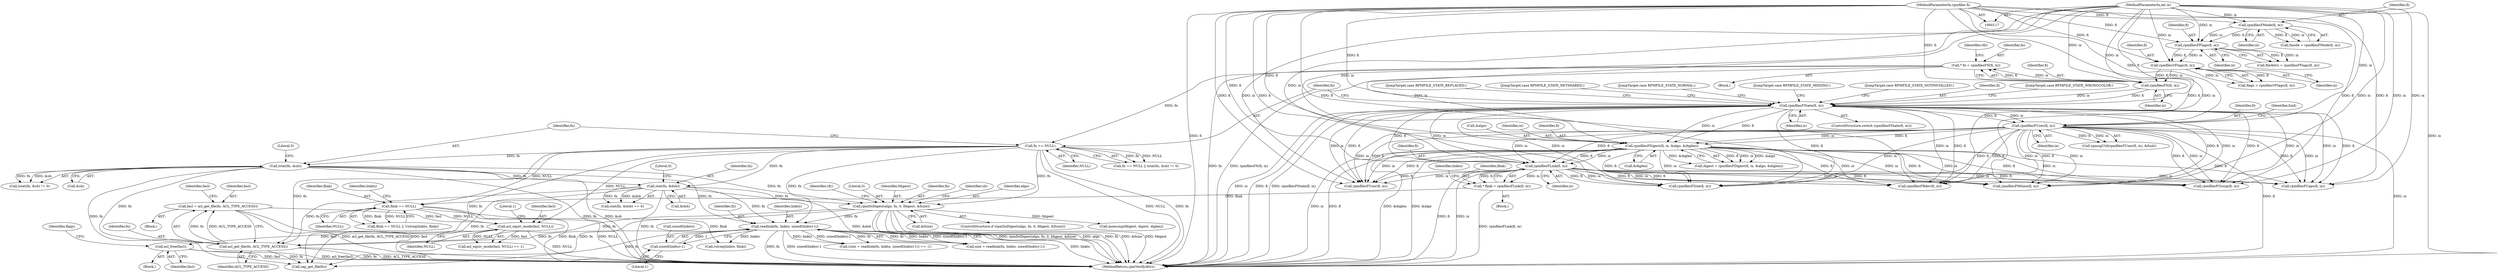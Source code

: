 digraph "0_rpm_c815822c8bdb138066ff58c624ae83e3a12ebfa9@API" {
"1000473" [label="(Call,acl_free(facl))"];
"1000465" [label="(Call,acl_equiv_mode(facl, NULL))"];
"1000455" [label="(Call,facl = acl_get_file(fn, ACL_TYPE_ACCESS))"];
"1000457" [label="(Call,acl_get_file(fn, ACL_TYPE_ACCESS))"];
"1000364" [label="(Call,readlink(fn, linkto, sizeof(linkto)-1))"];
"1000186" [label="(Call,lstat(fn, &sb))"];
"1000182" [label="(Call,fn == NULL)"];
"1000141" [label="(Call,* fn = rpmfilesFN(fi, ix))"];
"1000143" [label="(Call,rpmfilesFN(fi, ix))"];
"1000137" [label="(Call,rpmfilesVFlags(fi, ix))"];
"1000131" [label="(Call,rpmfilesFFlags(fi, ix))"];
"1000125" [label="(Call,rpmfilesFMode(fi, ix))"];
"1000118" [label="(MethodParameterIn,rpmfiles fi)"];
"1000119" [label="(MethodParameterIn,int ix)"];
"1000209" [label="(Call,stat(fn, &dsb))"];
"1000317" [label="(Call,rpmDoDigest(algo, fn, 0, fdigest, &fsize))"];
"1000367" [label="(Call,sizeof(linkto)-1)"];
"1000393" [label="(Call,flink == NULL)"];
"1000381" [label="(Call,* flink = rpmfilesFLink(fi, ix))"];
"1000383" [label="(Call,rpmfilesFLink(fi, ix))"];
"1000306" [label="(Call,rpmfilesFDigest(fi, ix, &algo, &diglen))"];
"1000152" [label="(Call,rpmfilesFState(fi, ix))"];
"1000230" [label="(Call,rpmfilesFUser(fi, ix))"];
"1000177" [label="(JumpTarget,case RPMFILE_STATE_NORMAL:)"];
"1000231" [label="(Identifier,fi)"];
"1000229" [label="(Call,rpmugUid(rpmfilesFUser(fi, ix), &fuid))"];
"1000383" [label="(Call,rpmfilesFLink(fi, ix))"];
"1000321" [label="(Identifier,fdigest)"];
"1000152" [label="(Call,rpmfilesFState(fi, ix))"];
"1000322" [label="(Call,&fsize)"];
"1000118" [label="(MethodParameterIn,rpmfiles fi)"];
"1000133" [label="(Identifier,ix)"];
"1000543" [label="(Call,rpmfilesFCaps(fi, ix))"];
"1000210" [label="(Identifier,fn)"];
"1000522" [label="(Call,rpmfilesFRdev(fi, ix))"];
"1000413" [label="(Call,rpmfilesFSize(fi, ix))"];
"1000178" [label="(JumpTarget,case RPMFILE_STATE_MISSING:)"];
"1000137" [label="(Call,rpmfilesVFlags(fi, ix))"];
"1000129" [label="(Call,fileAttrs = rpmfilesFFlags(fi, ix))"];
"1000149" [label="(Identifier,vfy)"];
"1000188" [label="(Call,&sb)"];
"1000455" [label="(Call,facl = acl_get_file(fn, ACL_TYPE_ACCESS))"];
"1000123" [label="(Call,fmode = rpmfilesFMode(fi, ix))"];
"1000370" [label="(Literal,1)"];
"1000157" [label="(JumpTarget,case RPMFILE_STATE_NOTINSTALLED:)"];
"1000132" [label="(Identifier,fi)"];
"1000309" [label="(Call,&algo)"];
"1000127" [label="(Identifier,ix)"];
"1000234" [label="(Identifier,fuid)"];
"1000317" [label="(Call,rpmDoDigest(algo, fn, 0, fdigest, &fsize))"];
"1000319" [label="(Identifier,fn)"];
"1000316" [label="(ControlStructure,if (rpmDoDigest(algo, fn, 0, fdigest, &fsize)))"];
"1000311" [label="(Call,&diglen)"];
"1000381" [label="(Call,* flink = rpmfilesFLink(fi, ix))"];
"1000394" [label="(Identifier,flink)"];
"1000465" [label="(Call,acl_equiv_mode(facl, NULL))"];
"1000230" [label="(Call,rpmfilesFUser(fi, ix))"];
"1000393" [label="(Call,flink == NULL)"];
"1000474" [label="(Identifier,facl)"];
"1000144" [label="(Identifier,fi)"];
"1000125" [label="(Call,rpmfilesFMode(fi, ix))"];
"1000398" [label="(Identifier,linkto)"];
"1000466" [label="(Identifier,facl)"];
"1000131" [label="(Call,rpmfilesFFlags(fi, ix))"];
"1000190" [label="(Literal,0)"];
"1000462" [label="(Block,)"];
"1000459" [label="(Identifier,ACL_TYPE_ACCESS)"];
"1000334" [label="(Identifier,sb)"];
"1000138" [label="(Identifier,fi)"];
"1000473" [label="(Call,acl_free(facl))"];
"1000304" [label="(Call,digest = rpmfilesFDigest(fi, ix, &algo, &diglen))"];
"1000143" [label="(Call,rpmfilesFN(fi, ix))"];
"1000308" [label="(Identifier,ix)"];
"1000184" [label="(Identifier,NULL)"];
"1000367" [label="(Call,sizeof(linkto)-1)"];
"1000141" [label="(Call,* fn = rpmfilesFN(fi, ix))"];
"1000392" [label="(Call,flink == NULL || !rstreq(linkto, flink))"];
"1000397" [label="(Call,rstreq(linkto, flink))"];
"1000139" [label="(Identifier,ix)"];
"1000232" [label="(Identifier,ix)"];
"1000183" [label="(Identifier,fn)"];
"1000395" [label="(Identifier,NULL)"];
"1000307" [label="(Identifier,fi)"];
"1000318" [label="(Identifier,algo)"];
"1000126" [label="(Identifier,fi)"];
"1000457" [label="(Call,acl_get_file(fn, ACL_TYPE_ACCESS))"];
"1000680" [label="(Call,rpmfilesFGroup(fi, ix))"];
"1000458" [label="(Identifier,fn)"];
"1000588" [label="(Call,rpmfilesFMtime(fi, ix))"];
"1000456" [label="(Identifier,facl)"];
"1000213" [label="(Literal,0)"];
"1000385" [label="(Identifier,ix)"];
"1000364" [label="(Call,readlink(fn, linkto, sizeof(linkto)-1))"];
"1000208" [label="(Call,stat(fn, &dsb) == 0)"];
"1000154" [label="(Identifier,ix)"];
"1000186" [label="(Call,lstat(fn, &sb))"];
"1000362" [label="(Call,size = readlink(fn, linkto, sizeof(linkto)-1))"];
"1000306" [label="(Call,rpmfilesFDigest(fi, ix, &algo, &diglen))"];
"1000379" [label="(Block,)"];
"1000366" [label="(Identifier,linkto)"];
"1000326" [label="(Identifier,vfy)"];
"1000368" [label="(Call,sizeof(linkto))"];
"1000121" [label="(Block,)"];
"1000153" [label="(Identifier,fi)"];
"1000185" [label="(Call,lstat(fn, &sb) != 0)"];
"1000423" [label="(Block,)"];
"1000556" [label="(Call,cap_get_file(fn))"];
"1000384" [label="(Identifier,fi)"];
"1000135" [label="(Call,flags = rpmfilesVFlags(fi, ix))"];
"1000382" [label="(Identifier,flink)"];
"1000182" [label="(Call,fn == NULL)"];
"1000165" [label="(JumpTarget,case RPMFILE_STATE_WRONGCOLOR:)"];
"1000388" [label="(Identifier,linkto)"];
"1000160" [label="(JumpTarget,case RPMFILE_STATE_REPLACED:)"];
"1000187" [label="(Identifier,fn)"];
"1000464" [label="(Call,acl_equiv_mode(facl, NULL) == 1)"];
"1000365" [label="(Identifier,fn)"];
"1000361" [label="(Call,(size = readlink(fn, linkto, sizeof(linkto)-1)) == -1)"];
"1000461" [label="(Identifier,facl)"];
"1000468" [label="(Literal,1)"];
"1000209" [label="(Call,stat(fn, &dsb))"];
"1000338" [label="(Call,memcmp(fdigest, digest, diglen))"];
"1000151" [label="(ControlStructure,switch (rpmfilesFState(fi, ix)))"];
"1000181" [label="(Call,fn == NULL || lstat(fn, &sb) != 0)"];
"1000610" [label="(Call,rpmfilesFUser(fi, ix))"];
"1000738" [label="(MethodReturn,rpmVerifyAttrs)"];
"1000477" [label="(Identifier,flags)"];
"1000467" [label="(Identifier,NULL)"];
"1000142" [label="(Identifier,fn)"];
"1000156" [label="(JumpTarget,case RPMFILE_STATE_NETSHARED:)"];
"1000320" [label="(Literal,0)"];
"1000119" [label="(MethodParameterIn,int ix)"];
"1000211" [label="(Call,&dsb)"];
"1000145" [label="(Identifier,ix)"];
"1000473" -> "1000462"  [label="AST: "];
"1000473" -> "1000474"  [label="CFG: "];
"1000474" -> "1000473"  [label="AST: "];
"1000477" -> "1000473"  [label="CFG: "];
"1000473" -> "1000738"  [label="DDG: facl"];
"1000473" -> "1000738"  [label="DDG: acl_free(facl)"];
"1000465" -> "1000473"  [label="DDG: facl"];
"1000465" -> "1000464"  [label="AST: "];
"1000465" -> "1000467"  [label="CFG: "];
"1000466" -> "1000465"  [label="AST: "];
"1000467" -> "1000465"  [label="AST: "];
"1000468" -> "1000465"  [label="CFG: "];
"1000465" -> "1000738"  [label="DDG: NULL"];
"1000465" -> "1000464"  [label="DDG: facl"];
"1000465" -> "1000464"  [label="DDG: NULL"];
"1000455" -> "1000465"  [label="DDG: facl"];
"1000182" -> "1000465"  [label="DDG: NULL"];
"1000393" -> "1000465"  [label="DDG: NULL"];
"1000455" -> "1000423"  [label="AST: "];
"1000455" -> "1000457"  [label="CFG: "];
"1000456" -> "1000455"  [label="AST: "];
"1000457" -> "1000455"  [label="AST: "];
"1000461" -> "1000455"  [label="CFG: "];
"1000455" -> "1000738"  [label="DDG: acl_get_file(fn, ACL_TYPE_ACCESS)"];
"1000455" -> "1000738"  [label="DDG: facl"];
"1000457" -> "1000455"  [label="DDG: fn"];
"1000457" -> "1000455"  [label="DDG: ACL_TYPE_ACCESS"];
"1000457" -> "1000459"  [label="CFG: "];
"1000458" -> "1000457"  [label="AST: "];
"1000459" -> "1000457"  [label="AST: "];
"1000457" -> "1000738"  [label="DDG: ACL_TYPE_ACCESS"];
"1000457" -> "1000738"  [label="DDG: fn"];
"1000364" -> "1000457"  [label="DDG: fn"];
"1000186" -> "1000457"  [label="DDG: fn"];
"1000209" -> "1000457"  [label="DDG: fn"];
"1000317" -> "1000457"  [label="DDG: fn"];
"1000182" -> "1000457"  [label="DDG: fn"];
"1000457" -> "1000556"  [label="DDG: fn"];
"1000364" -> "1000362"  [label="AST: "];
"1000364" -> "1000367"  [label="CFG: "];
"1000365" -> "1000364"  [label="AST: "];
"1000366" -> "1000364"  [label="AST: "];
"1000367" -> "1000364"  [label="AST: "];
"1000362" -> "1000364"  [label="CFG: "];
"1000364" -> "1000738"  [label="DDG: fn"];
"1000364" -> "1000738"  [label="DDG: sizeof(linkto)-1"];
"1000364" -> "1000738"  [label="DDG: linkto"];
"1000364" -> "1000361"  [label="DDG: fn"];
"1000364" -> "1000361"  [label="DDG: linkto"];
"1000364" -> "1000361"  [label="DDG: sizeof(linkto)-1"];
"1000364" -> "1000362"  [label="DDG: fn"];
"1000364" -> "1000362"  [label="DDG: linkto"];
"1000364" -> "1000362"  [label="DDG: sizeof(linkto)-1"];
"1000186" -> "1000364"  [label="DDG: fn"];
"1000209" -> "1000364"  [label="DDG: fn"];
"1000317" -> "1000364"  [label="DDG: fn"];
"1000182" -> "1000364"  [label="DDG: fn"];
"1000367" -> "1000364"  [label="DDG: 1"];
"1000364" -> "1000397"  [label="DDG: linkto"];
"1000364" -> "1000556"  [label="DDG: fn"];
"1000186" -> "1000185"  [label="AST: "];
"1000186" -> "1000188"  [label="CFG: "];
"1000187" -> "1000186"  [label="AST: "];
"1000188" -> "1000186"  [label="AST: "];
"1000190" -> "1000186"  [label="CFG: "];
"1000186" -> "1000738"  [label="DDG: &sb"];
"1000186" -> "1000738"  [label="DDG: fn"];
"1000186" -> "1000185"  [label="DDG: fn"];
"1000186" -> "1000185"  [label="DDG: &sb"];
"1000182" -> "1000186"  [label="DDG: fn"];
"1000186" -> "1000209"  [label="DDG: fn"];
"1000186" -> "1000317"  [label="DDG: fn"];
"1000186" -> "1000556"  [label="DDG: fn"];
"1000182" -> "1000181"  [label="AST: "];
"1000182" -> "1000184"  [label="CFG: "];
"1000183" -> "1000182"  [label="AST: "];
"1000184" -> "1000182"  [label="AST: "];
"1000187" -> "1000182"  [label="CFG: "];
"1000181" -> "1000182"  [label="CFG: "];
"1000182" -> "1000738"  [label="DDG: NULL"];
"1000182" -> "1000738"  [label="DDG: fn"];
"1000182" -> "1000181"  [label="DDG: fn"];
"1000182" -> "1000181"  [label="DDG: NULL"];
"1000141" -> "1000182"  [label="DDG: fn"];
"1000182" -> "1000209"  [label="DDG: fn"];
"1000182" -> "1000317"  [label="DDG: fn"];
"1000182" -> "1000393"  [label="DDG: NULL"];
"1000182" -> "1000556"  [label="DDG: fn"];
"1000141" -> "1000121"  [label="AST: "];
"1000141" -> "1000143"  [label="CFG: "];
"1000142" -> "1000141"  [label="AST: "];
"1000143" -> "1000141"  [label="AST: "];
"1000149" -> "1000141"  [label="CFG: "];
"1000141" -> "1000738"  [label="DDG: fn"];
"1000141" -> "1000738"  [label="DDG: rpmfilesFN(fi, ix)"];
"1000143" -> "1000141"  [label="DDG: fi"];
"1000143" -> "1000141"  [label="DDG: ix"];
"1000143" -> "1000145"  [label="CFG: "];
"1000144" -> "1000143"  [label="AST: "];
"1000145" -> "1000143"  [label="AST: "];
"1000137" -> "1000143"  [label="DDG: fi"];
"1000137" -> "1000143"  [label="DDG: ix"];
"1000118" -> "1000143"  [label="DDG: fi"];
"1000119" -> "1000143"  [label="DDG: ix"];
"1000143" -> "1000152"  [label="DDG: fi"];
"1000143" -> "1000152"  [label="DDG: ix"];
"1000137" -> "1000135"  [label="AST: "];
"1000137" -> "1000139"  [label="CFG: "];
"1000138" -> "1000137"  [label="AST: "];
"1000139" -> "1000137"  [label="AST: "];
"1000135" -> "1000137"  [label="CFG: "];
"1000137" -> "1000135"  [label="DDG: fi"];
"1000137" -> "1000135"  [label="DDG: ix"];
"1000131" -> "1000137"  [label="DDG: fi"];
"1000131" -> "1000137"  [label="DDG: ix"];
"1000118" -> "1000137"  [label="DDG: fi"];
"1000119" -> "1000137"  [label="DDG: ix"];
"1000131" -> "1000129"  [label="AST: "];
"1000131" -> "1000133"  [label="CFG: "];
"1000132" -> "1000131"  [label="AST: "];
"1000133" -> "1000131"  [label="AST: "];
"1000129" -> "1000131"  [label="CFG: "];
"1000131" -> "1000129"  [label="DDG: fi"];
"1000131" -> "1000129"  [label="DDG: ix"];
"1000125" -> "1000131"  [label="DDG: fi"];
"1000125" -> "1000131"  [label="DDG: ix"];
"1000118" -> "1000131"  [label="DDG: fi"];
"1000119" -> "1000131"  [label="DDG: ix"];
"1000125" -> "1000123"  [label="AST: "];
"1000125" -> "1000127"  [label="CFG: "];
"1000126" -> "1000125"  [label="AST: "];
"1000127" -> "1000125"  [label="AST: "];
"1000123" -> "1000125"  [label="CFG: "];
"1000125" -> "1000123"  [label="DDG: fi"];
"1000125" -> "1000123"  [label="DDG: ix"];
"1000118" -> "1000125"  [label="DDG: fi"];
"1000119" -> "1000125"  [label="DDG: ix"];
"1000118" -> "1000117"  [label="AST: "];
"1000118" -> "1000738"  [label="DDG: fi"];
"1000118" -> "1000152"  [label="DDG: fi"];
"1000118" -> "1000230"  [label="DDG: fi"];
"1000118" -> "1000306"  [label="DDG: fi"];
"1000118" -> "1000383"  [label="DDG: fi"];
"1000118" -> "1000413"  [label="DDG: fi"];
"1000118" -> "1000522"  [label="DDG: fi"];
"1000118" -> "1000543"  [label="DDG: fi"];
"1000118" -> "1000588"  [label="DDG: fi"];
"1000118" -> "1000610"  [label="DDG: fi"];
"1000118" -> "1000680"  [label="DDG: fi"];
"1000119" -> "1000117"  [label="AST: "];
"1000119" -> "1000738"  [label="DDG: ix"];
"1000119" -> "1000152"  [label="DDG: ix"];
"1000119" -> "1000230"  [label="DDG: ix"];
"1000119" -> "1000306"  [label="DDG: ix"];
"1000119" -> "1000383"  [label="DDG: ix"];
"1000119" -> "1000413"  [label="DDG: ix"];
"1000119" -> "1000522"  [label="DDG: ix"];
"1000119" -> "1000543"  [label="DDG: ix"];
"1000119" -> "1000588"  [label="DDG: ix"];
"1000119" -> "1000610"  [label="DDG: ix"];
"1000119" -> "1000680"  [label="DDG: ix"];
"1000209" -> "1000208"  [label="AST: "];
"1000209" -> "1000211"  [label="CFG: "];
"1000210" -> "1000209"  [label="AST: "];
"1000211" -> "1000209"  [label="AST: "];
"1000213" -> "1000209"  [label="CFG: "];
"1000209" -> "1000738"  [label="DDG: fn"];
"1000209" -> "1000738"  [label="DDG: &dsb"];
"1000209" -> "1000208"  [label="DDG: fn"];
"1000209" -> "1000208"  [label="DDG: &dsb"];
"1000209" -> "1000317"  [label="DDG: fn"];
"1000209" -> "1000556"  [label="DDG: fn"];
"1000317" -> "1000316"  [label="AST: "];
"1000317" -> "1000322"  [label="CFG: "];
"1000318" -> "1000317"  [label="AST: "];
"1000319" -> "1000317"  [label="AST: "];
"1000320" -> "1000317"  [label="AST: "];
"1000321" -> "1000317"  [label="AST: "];
"1000322" -> "1000317"  [label="AST: "];
"1000326" -> "1000317"  [label="CFG: "];
"1000334" -> "1000317"  [label="CFG: "];
"1000317" -> "1000738"  [label="DDG: algo"];
"1000317" -> "1000738"  [label="DDG: fn"];
"1000317" -> "1000738"  [label="DDG: &fsize"];
"1000317" -> "1000738"  [label="DDG: fdigest"];
"1000317" -> "1000738"  [label="DDG: rpmDoDigest(algo, fn, 0, fdigest, &fsize)"];
"1000317" -> "1000338"  [label="DDG: fdigest"];
"1000317" -> "1000556"  [label="DDG: fn"];
"1000367" -> "1000370"  [label="CFG: "];
"1000368" -> "1000367"  [label="AST: "];
"1000370" -> "1000367"  [label="AST: "];
"1000393" -> "1000392"  [label="AST: "];
"1000393" -> "1000395"  [label="CFG: "];
"1000394" -> "1000393"  [label="AST: "];
"1000395" -> "1000393"  [label="AST: "];
"1000398" -> "1000393"  [label="CFG: "];
"1000392" -> "1000393"  [label="CFG: "];
"1000393" -> "1000738"  [label="DDG: flink"];
"1000393" -> "1000738"  [label="DDG: NULL"];
"1000393" -> "1000392"  [label="DDG: flink"];
"1000393" -> "1000392"  [label="DDG: NULL"];
"1000381" -> "1000393"  [label="DDG: flink"];
"1000393" -> "1000397"  [label="DDG: flink"];
"1000381" -> "1000379"  [label="AST: "];
"1000381" -> "1000383"  [label="CFG: "];
"1000382" -> "1000381"  [label="AST: "];
"1000383" -> "1000381"  [label="AST: "];
"1000388" -> "1000381"  [label="CFG: "];
"1000381" -> "1000738"  [label="DDG: rpmfilesFLink(fi, ix)"];
"1000383" -> "1000381"  [label="DDG: fi"];
"1000383" -> "1000381"  [label="DDG: ix"];
"1000383" -> "1000385"  [label="CFG: "];
"1000384" -> "1000383"  [label="AST: "];
"1000385" -> "1000383"  [label="AST: "];
"1000383" -> "1000738"  [label="DDG: fi"];
"1000383" -> "1000738"  [label="DDG: ix"];
"1000306" -> "1000383"  [label="DDG: fi"];
"1000306" -> "1000383"  [label="DDG: ix"];
"1000152" -> "1000383"  [label="DDG: fi"];
"1000152" -> "1000383"  [label="DDG: ix"];
"1000230" -> "1000383"  [label="DDG: fi"];
"1000230" -> "1000383"  [label="DDG: ix"];
"1000383" -> "1000413"  [label="DDG: fi"];
"1000383" -> "1000413"  [label="DDG: ix"];
"1000383" -> "1000522"  [label="DDG: fi"];
"1000383" -> "1000522"  [label="DDG: ix"];
"1000383" -> "1000543"  [label="DDG: fi"];
"1000383" -> "1000543"  [label="DDG: ix"];
"1000383" -> "1000588"  [label="DDG: fi"];
"1000383" -> "1000588"  [label="DDG: ix"];
"1000383" -> "1000610"  [label="DDG: fi"];
"1000383" -> "1000610"  [label="DDG: ix"];
"1000383" -> "1000680"  [label="DDG: fi"];
"1000383" -> "1000680"  [label="DDG: ix"];
"1000306" -> "1000304"  [label="AST: "];
"1000306" -> "1000311"  [label="CFG: "];
"1000307" -> "1000306"  [label="AST: "];
"1000308" -> "1000306"  [label="AST: "];
"1000309" -> "1000306"  [label="AST: "];
"1000311" -> "1000306"  [label="AST: "];
"1000304" -> "1000306"  [label="CFG: "];
"1000306" -> "1000738"  [label="DDG: &algo"];
"1000306" -> "1000738"  [label="DDG: &diglen"];
"1000306" -> "1000738"  [label="DDG: fi"];
"1000306" -> "1000738"  [label="DDG: ix"];
"1000306" -> "1000304"  [label="DDG: fi"];
"1000306" -> "1000304"  [label="DDG: ix"];
"1000306" -> "1000304"  [label="DDG: &algo"];
"1000306" -> "1000304"  [label="DDG: &diglen"];
"1000152" -> "1000306"  [label="DDG: fi"];
"1000152" -> "1000306"  [label="DDG: ix"];
"1000230" -> "1000306"  [label="DDG: fi"];
"1000230" -> "1000306"  [label="DDG: ix"];
"1000306" -> "1000413"  [label="DDG: fi"];
"1000306" -> "1000413"  [label="DDG: ix"];
"1000306" -> "1000522"  [label="DDG: fi"];
"1000306" -> "1000522"  [label="DDG: ix"];
"1000306" -> "1000543"  [label="DDG: fi"];
"1000306" -> "1000543"  [label="DDG: ix"];
"1000306" -> "1000588"  [label="DDG: fi"];
"1000306" -> "1000588"  [label="DDG: ix"];
"1000306" -> "1000610"  [label="DDG: fi"];
"1000306" -> "1000610"  [label="DDG: ix"];
"1000306" -> "1000680"  [label="DDG: fi"];
"1000306" -> "1000680"  [label="DDG: ix"];
"1000152" -> "1000151"  [label="AST: "];
"1000152" -> "1000154"  [label="CFG: "];
"1000153" -> "1000152"  [label="AST: "];
"1000154" -> "1000152"  [label="AST: "];
"1000156" -> "1000152"  [label="CFG: "];
"1000157" -> "1000152"  [label="CFG: "];
"1000160" -> "1000152"  [label="CFG: "];
"1000165" -> "1000152"  [label="CFG: "];
"1000177" -> "1000152"  [label="CFG: "];
"1000178" -> "1000152"  [label="CFG: "];
"1000183" -> "1000152"  [label="CFG: "];
"1000152" -> "1000738"  [label="DDG: rpmfilesFState(fi, ix)"];
"1000152" -> "1000738"  [label="DDG: fi"];
"1000152" -> "1000738"  [label="DDG: ix"];
"1000152" -> "1000230"  [label="DDG: fi"];
"1000152" -> "1000230"  [label="DDG: ix"];
"1000152" -> "1000413"  [label="DDG: fi"];
"1000152" -> "1000413"  [label="DDG: ix"];
"1000152" -> "1000522"  [label="DDG: fi"];
"1000152" -> "1000522"  [label="DDG: ix"];
"1000152" -> "1000543"  [label="DDG: fi"];
"1000152" -> "1000543"  [label="DDG: ix"];
"1000152" -> "1000588"  [label="DDG: fi"];
"1000152" -> "1000588"  [label="DDG: ix"];
"1000152" -> "1000610"  [label="DDG: fi"];
"1000152" -> "1000610"  [label="DDG: ix"];
"1000152" -> "1000680"  [label="DDG: fi"];
"1000152" -> "1000680"  [label="DDG: ix"];
"1000230" -> "1000229"  [label="AST: "];
"1000230" -> "1000232"  [label="CFG: "];
"1000231" -> "1000230"  [label="AST: "];
"1000232" -> "1000230"  [label="AST: "];
"1000234" -> "1000230"  [label="CFG: "];
"1000230" -> "1000738"  [label="DDG: fi"];
"1000230" -> "1000738"  [label="DDG: ix"];
"1000230" -> "1000229"  [label="DDG: fi"];
"1000230" -> "1000229"  [label="DDG: ix"];
"1000230" -> "1000413"  [label="DDG: fi"];
"1000230" -> "1000413"  [label="DDG: ix"];
"1000230" -> "1000522"  [label="DDG: fi"];
"1000230" -> "1000522"  [label="DDG: ix"];
"1000230" -> "1000543"  [label="DDG: fi"];
"1000230" -> "1000543"  [label="DDG: ix"];
"1000230" -> "1000588"  [label="DDG: fi"];
"1000230" -> "1000588"  [label="DDG: ix"];
"1000230" -> "1000610"  [label="DDG: fi"];
"1000230" -> "1000610"  [label="DDG: ix"];
"1000230" -> "1000680"  [label="DDG: fi"];
"1000230" -> "1000680"  [label="DDG: ix"];
}
